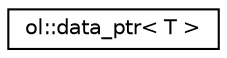 digraph "Graphical Class Hierarchy"
{
 // LATEX_PDF_SIZE
  edge [fontname="Helvetica",fontsize="10",labelfontname="Helvetica",labelfontsize="10"];
  node [fontname="Helvetica",fontsize="10",shape=record];
  rankdir="LR";
  Node0 [label="ol::data_ptr\< T \>",height=0.2,width=0.4,color="black", fillcolor="white", style="filled",URL="$classol_1_1data__ptr.html",tooltip="Copyable data smart pointer."];
}
